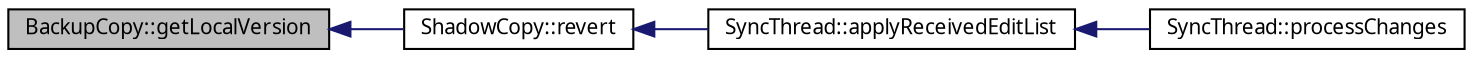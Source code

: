 digraph G
{
  edge [fontname="FreeSans.ttf",fontsize="10",labelfontname="FreeSans.ttf",labelfontsize="10"];
  node [fontname="FreeSans.ttf",fontsize="10",shape=record];
  rankdir=LR;
  Node1 [label="BackupCopy::getLocalVersion",height=0.2,width=0.4,color="black", fillcolor="grey75", style="filled" fontcolor="black"];
  Node1 -> Node2 [dir=back,color="midnightblue",fontsize="10",style="solid",fontname="FreeSans.ttf"];
  Node2 [label="ShadowCopy::revert",height=0.2,width=0.4,color="black", fillcolor="white", style="filled",URL="$class_shadow_copy.html#aafdb5f83bfac6e782fee171272883a56"];
  Node2 -> Node3 [dir=back,color="midnightblue",fontsize="10",style="solid",fontname="FreeSans.ttf"];
  Node3 [label="SyncThread::applyReceivedEditList",height=0.2,width=0.4,color="black", fillcolor="white", style="filled",URL="$class_sync_thread.html#a15b6e123fe1c76643597836618256619"];
  Node3 -> Node4 [dir=back,color="midnightblue",fontsize="10",style="solid",fontname="FreeSans.ttf"];
  Node4 [label="SyncThread::processChanges",height=0.2,width=0.4,color="black", fillcolor="white", style="filled",URL="$class_sync_thread.html#a5d627a46f2748963951890020902c81e"];
}
